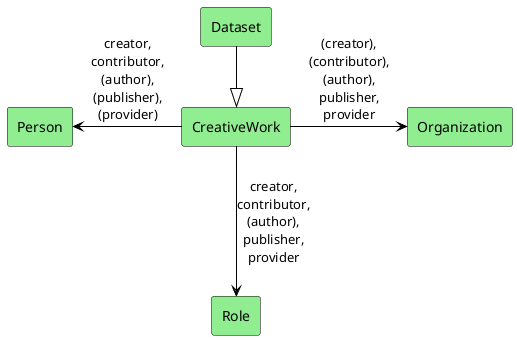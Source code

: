 @startuml

!define Class agent
!define Property usecase

skinparam Property {
BackgroundColor LightBlue
BorderColor Black
  ArrowColor Black
  linetype Ortho
}

skinparam Class {
BackgroundColor LightGreen
BorderColor Black
ArrowColor Black
linetype Ortho
}

Class Dataset
Class Organization
Class Person
Class Role
Class CreativeWork

CreativeWork <|-up- Dataset

CreativeWork -right-> Organization : "(creator),\n(contributor),\n(author),\npublisher,\nprovider"

CreativeWork -left-> Person : "creator,\ncontributor,\n(author),\n(publisher),\n(provider)"
CreativeWork --> Role : "creator,\ncontributor,\n(author),\npublisher,\nprovider"



@enduml